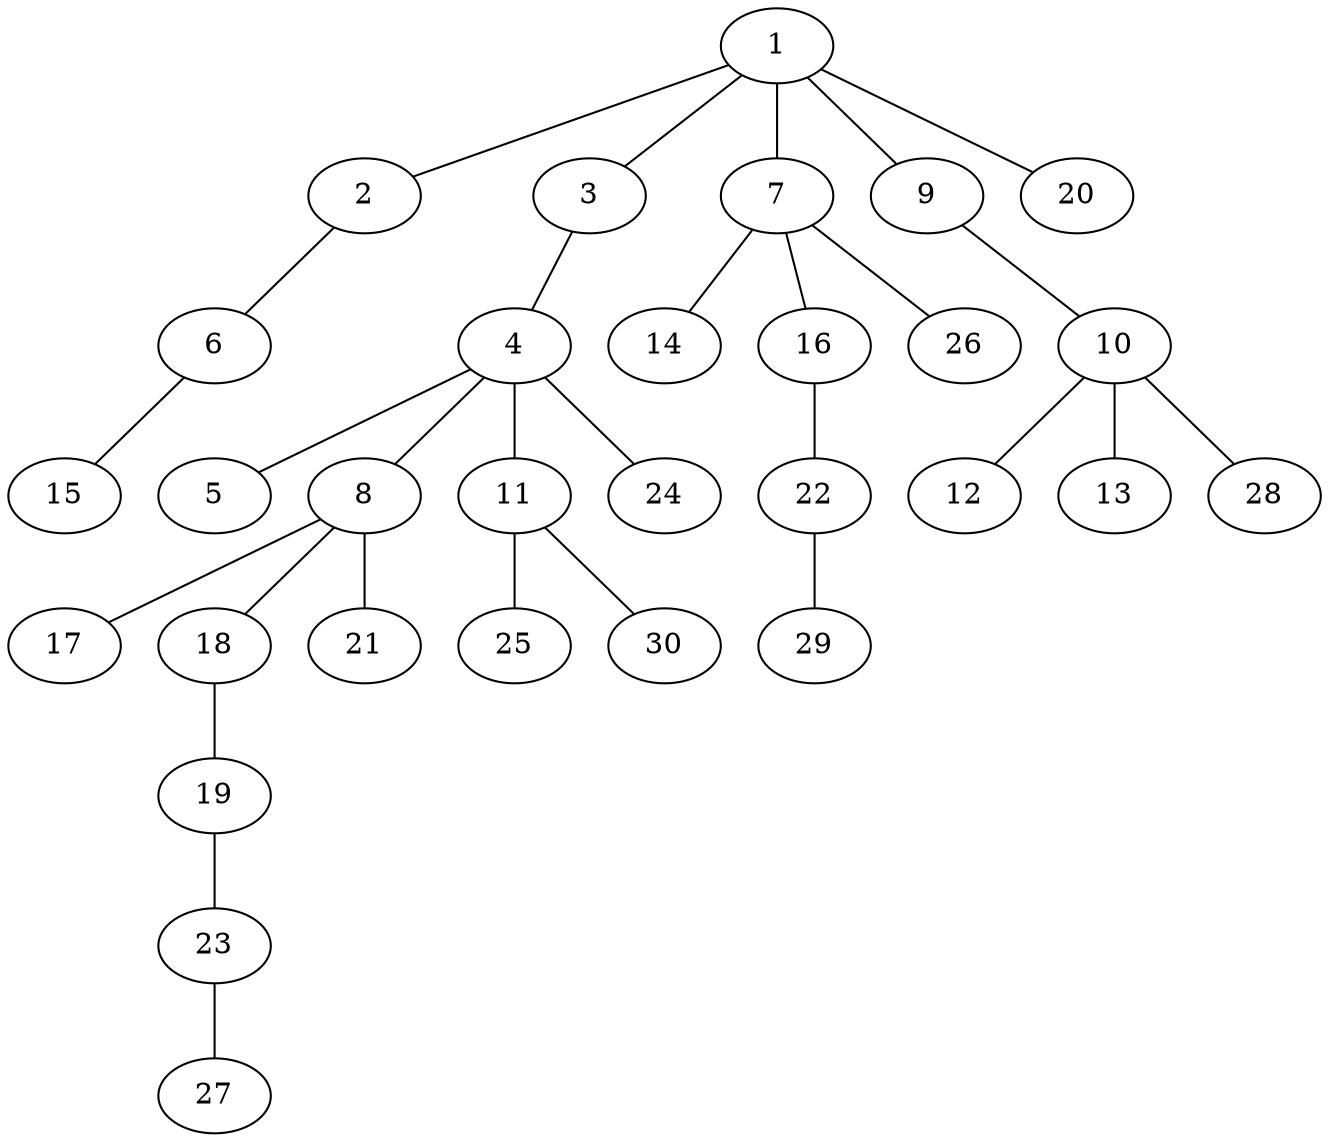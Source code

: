 graph graphname {1--2
1--3
1--7
1--9
1--20
2--6
3--4
4--5
4--8
4--11
4--24
6--15
7--14
7--16
7--26
8--17
8--18
8--21
9--10
10--12
10--13
10--28
11--25
11--30
16--22
18--19
19--23
22--29
23--27
}